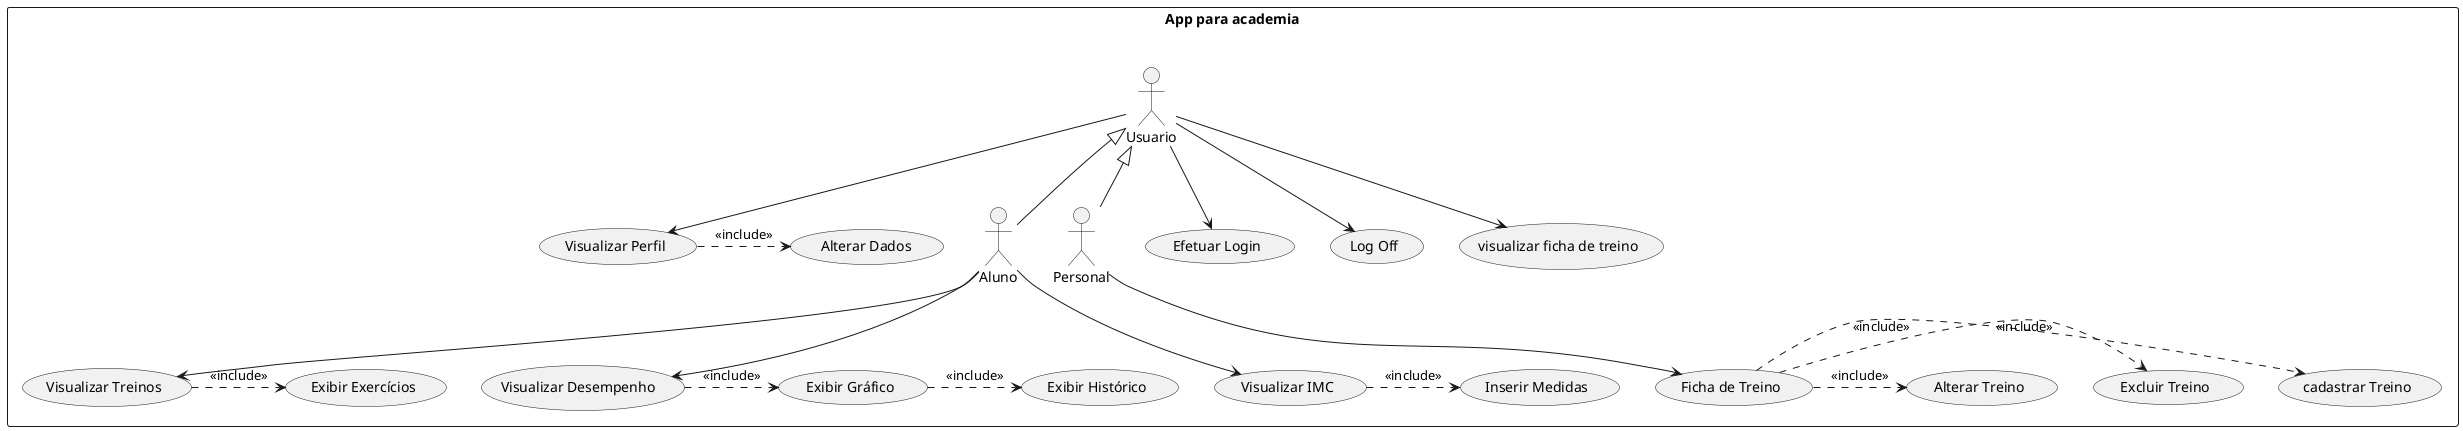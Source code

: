 @startuml  the first programming 

    rectangle "App para academia"{
       
        actor Usuario as user
        actor Aluno as aluno
        actor Personal as personal
        
        user <|-- personal
        user <|-- aluno

        usecase "Efetuar Login" as login
        usecase "Log Off" as logoff
        usecase "Visualizar Perfil" as visualizarPerfil
        usecase " Alterar Dados" as alterarDados
        usecase "visualizar ficha de treino" as visualizarFicha

        usecase "Visualizar Treinos" as realizarTreino
        usecase "Exibir Exercícios" as verExercicios
        usecase "Visualizar Desempenho " as visualizarDesempenho
        usecase "Exibir Gráfico" as exibeGrafico
        usecase "Exibir Histórico" as exibeHistorico
        usecase "Visualizar IMC" as visualizarIMC
        usecase "Inserir Medidas" as insereMedidas

        
        usecase "Ficha de Treino" as gerenciarTreinos
        usecase "Alterar Treino" as alterarTreino
        usecase "Excluir Treino" as excluirTreino
        usecase "cadastrar Treino" as cadastrarTreino


        user --> login
        user --> logoff
        user --> visualizarFicha
        user--> visualizarPerfil
        (visualizarPerfil) .> (alterarDados): <<include>>


        aluno --> realizarTreino
        (realizarTreino) .> (verExercicios): <<include>>
        aluno --> visualizarDesempenho
        (visualizarDesempenho).> (exibeGrafico): <<include>>
        (exibeGrafico).>(exibeHistorico): <<include>>
        aluno --> visualizarIMC
        (visualizarIMC).> (insereMedidas): <<include>>


        personal --> gerenciarTreinos
        (gerenciarTreinos).> (cadastrarTreino):  <<include>>
        (gerenciarTreinos).> (excluirTreino):  <<include>>
        (gerenciarTreinos).> (alterarTreino):  <<include>> 
      
    }


@enduml

